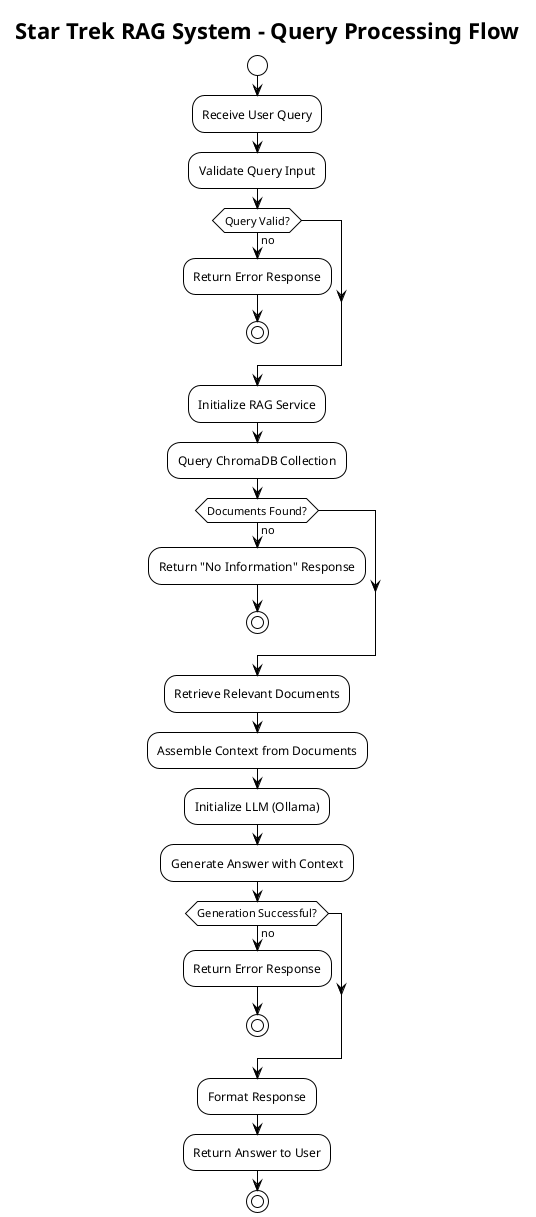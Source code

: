 @startuml
!theme plain
skinparam backgroundColor #FFFFFF

title Star Trek RAG System - Query Processing Flow

start

:Receive User Query;

:Validate Query Input;
if (Query Valid?) then (no)
    :Return Error Response;
    stop
endif

:Initialize RAG Service;

:Query ChromaDB Collection;
if (Documents Found?) then (no)
    :Return "No Information" Response;
    stop
endif

:Retrieve Relevant Documents;

:Assemble Context from Documents;

:Initialize LLM (Ollama);

:Generate Answer with Context;
if (Generation Successful?) then (no)
    :Return Error Response;
    stop
endif

:Format Response;

:Return Answer to User;

stop

@enduml 